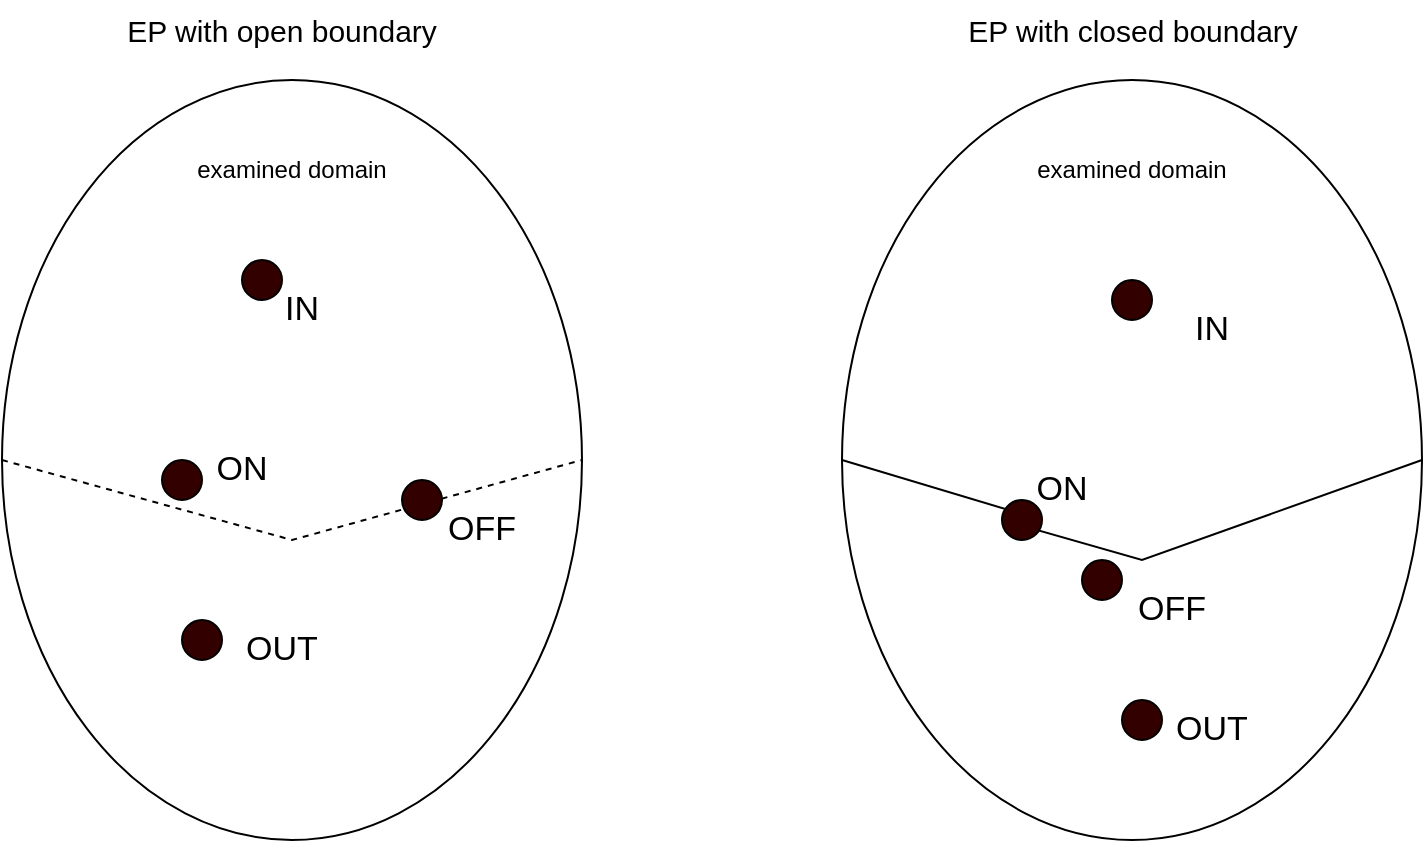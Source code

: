<mxfile version="21.3.2" type="device">
  <diagram name="Page-1" id="XOIwj79U8CsThIvM7l4O">
    <mxGraphModel dx="1018" dy="1409" grid="1" gridSize="10" guides="1" tooltips="1" connect="1" arrows="1" fold="1" page="1" pageScale="1" pageWidth="850" pageHeight="1100" math="0" shadow="0">
      <root>
        <mxCell id="0" />
        <mxCell id="1" parent="0" />
        <mxCell id="yDJCv5aYlXBETPwp00M8-1" value="" style="ellipse;whiteSpace=wrap;html=1;" vertex="1" parent="1">
          <mxGeometry x="40" y="70" width="290" height="380" as="geometry" />
        </mxCell>
        <mxCell id="yDJCv5aYlXBETPwp00M8-2" value="" style="ellipse;whiteSpace=wrap;html=1;" vertex="1" parent="1">
          <mxGeometry x="460" y="70" width="290" height="380" as="geometry" />
        </mxCell>
        <mxCell id="yDJCv5aYlXBETPwp00M8-3" value="" style="endArrow=none;dashed=1;html=1;rounded=0;exitX=0;exitY=0.5;exitDx=0;exitDy=0;entryX=1;entryY=0.5;entryDx=0;entryDy=0;" edge="1" parent="1" source="yDJCv5aYlXBETPwp00M8-1" target="yDJCv5aYlXBETPwp00M8-1">
          <mxGeometry width="50" height="50" relative="1" as="geometry">
            <mxPoint x="400" y="740" as="sourcePoint" />
            <mxPoint x="450" y="690" as="targetPoint" />
            <Array as="points">
              <mxPoint x="185" y="300" />
            </Array>
          </mxGeometry>
        </mxCell>
        <mxCell id="yDJCv5aYlXBETPwp00M8-4" value="" style="endArrow=none;html=1;rounded=0;entryX=0;entryY=0.5;entryDx=0;entryDy=0;exitX=1;exitY=0.5;exitDx=0;exitDy=0;" edge="1" parent="1" source="yDJCv5aYlXBETPwp00M8-9" target="yDJCv5aYlXBETPwp00M8-2">
          <mxGeometry width="50" height="50" relative="1" as="geometry">
            <mxPoint x="400" y="740" as="sourcePoint" />
            <mxPoint x="450" y="690" as="targetPoint" />
            <Array as="points" />
          </mxGeometry>
        </mxCell>
        <mxCell id="yDJCv5aYlXBETPwp00M8-5" value="" style="ellipse;whiteSpace=wrap;html=1;aspect=fixed;fillColor=#330000;" vertex="1" parent="1">
          <mxGeometry x="240" y="270" width="20" height="20" as="geometry" />
        </mxCell>
        <mxCell id="yDJCv5aYlXBETPwp00M8-6" value="" style="ellipse;whiteSpace=wrap;html=1;aspect=fixed;fillColor=#330000;" vertex="1" parent="1">
          <mxGeometry x="120" y="260" width="20" height="20" as="geometry" />
        </mxCell>
        <mxCell id="yDJCv5aYlXBETPwp00M8-7" value="" style="ellipse;whiteSpace=wrap;html=1;aspect=fixed;fillColor=#330000;" vertex="1" parent="1">
          <mxGeometry x="130" y="340" width="20" height="20" as="geometry" />
        </mxCell>
        <mxCell id="yDJCv5aYlXBETPwp00M8-8" value="" style="ellipse;whiteSpace=wrap;html=1;aspect=fixed;fillColor=#330000;" vertex="1" parent="1">
          <mxGeometry x="160" y="160" width="20" height="20" as="geometry" />
        </mxCell>
        <mxCell id="yDJCv5aYlXBETPwp00M8-10" value="" style="endArrow=none;html=1;rounded=0;entryX=0;entryY=0.5;entryDx=0;entryDy=0;exitX=1;exitY=0.5;exitDx=0;exitDy=0;" edge="1" parent="1" source="yDJCv5aYlXBETPwp00M8-2" target="yDJCv5aYlXBETPwp00M8-9">
          <mxGeometry width="50" height="50" relative="1" as="geometry">
            <mxPoint x="750" y="260" as="sourcePoint" />
            <mxPoint x="460" y="260" as="targetPoint" />
            <Array as="points">
              <mxPoint x="610" y="310" />
            </Array>
          </mxGeometry>
        </mxCell>
        <mxCell id="yDJCv5aYlXBETPwp00M8-9" value="" style="ellipse;whiteSpace=wrap;html=1;aspect=fixed;fillColor=#330000;" vertex="1" parent="1">
          <mxGeometry x="540" y="280" width="20" height="20" as="geometry" />
        </mxCell>
        <mxCell id="yDJCv5aYlXBETPwp00M8-11" value="" style="ellipse;whiteSpace=wrap;html=1;aspect=fixed;fillColor=#330000;" vertex="1" parent="1">
          <mxGeometry x="580" y="310" width="20" height="20" as="geometry" />
        </mxCell>
        <mxCell id="yDJCv5aYlXBETPwp00M8-12" value="" style="ellipse;whiteSpace=wrap;html=1;aspect=fixed;fillColor=#330000;" vertex="1" parent="1">
          <mxGeometry x="595" y="170" width="20" height="20" as="geometry" />
        </mxCell>
        <mxCell id="yDJCv5aYlXBETPwp00M8-13" value="" style="ellipse;whiteSpace=wrap;html=1;aspect=fixed;fillColor=#330000;" vertex="1" parent="1">
          <mxGeometry x="600" y="380" width="20" height="20" as="geometry" />
        </mxCell>
        <mxCell id="yDJCv5aYlXBETPwp00M8-14" value="&lt;font style=&quot;font-size: 17px;&quot;&gt;OUT&lt;/font&gt;" style="text;html=1;strokeColor=none;fillColor=none;align=center;verticalAlign=middle;whiteSpace=wrap;rounded=0;" vertex="1" parent="1">
          <mxGeometry x="615" y="380" width="60" height="30" as="geometry" />
        </mxCell>
        <mxCell id="yDJCv5aYlXBETPwp00M8-15" value="&lt;font style=&quot;font-size: 17px;&quot;&gt;OUT&lt;/font&gt;" style="text;html=1;strokeColor=none;fillColor=none;align=center;verticalAlign=middle;whiteSpace=wrap;rounded=0;" vertex="1" parent="1">
          <mxGeometry x="150" y="340" width="60" height="30" as="geometry" />
        </mxCell>
        <mxCell id="yDJCv5aYlXBETPwp00M8-16" value="&lt;font style=&quot;font-size: 17px;&quot;&gt;OFF&lt;/font&gt;" style="text;html=1;strokeColor=none;fillColor=none;align=center;verticalAlign=middle;whiteSpace=wrap;rounded=0;" vertex="1" parent="1">
          <mxGeometry x="595" y="320" width="60" height="30" as="geometry" />
        </mxCell>
        <mxCell id="yDJCv5aYlXBETPwp00M8-17" value="&lt;font style=&quot;font-size: 17px;&quot;&gt;ON&lt;/font&gt;" style="text;html=1;strokeColor=none;fillColor=none;align=center;verticalAlign=middle;whiteSpace=wrap;rounded=0;" vertex="1" parent="1">
          <mxGeometry x="540" y="260" width="60" height="30" as="geometry" />
        </mxCell>
        <mxCell id="yDJCv5aYlXBETPwp00M8-18" value="&lt;font style=&quot;font-size: 17px;&quot;&gt;IN&lt;/font&gt;" style="text;html=1;strokeColor=none;fillColor=none;align=center;verticalAlign=middle;whiteSpace=wrap;rounded=0;" vertex="1" parent="1">
          <mxGeometry x="615" y="180" width="60" height="30" as="geometry" />
        </mxCell>
        <mxCell id="yDJCv5aYlXBETPwp00M8-20" value="&lt;font style=&quot;font-size: 17px;&quot;&gt;OFF&lt;/font&gt;" style="text;html=1;strokeColor=none;fillColor=none;align=center;verticalAlign=middle;whiteSpace=wrap;rounded=0;" vertex="1" parent="1">
          <mxGeometry x="250" y="280" width="60" height="30" as="geometry" />
        </mxCell>
        <mxCell id="yDJCv5aYlXBETPwp00M8-21" value="&lt;font style=&quot;font-size: 17px;&quot;&gt;ON&lt;/font&gt;" style="text;html=1;strokeColor=none;fillColor=none;align=center;verticalAlign=middle;whiteSpace=wrap;rounded=0;" vertex="1" parent="1">
          <mxGeometry x="130" y="250" width="60" height="30" as="geometry" />
        </mxCell>
        <mxCell id="yDJCv5aYlXBETPwp00M8-22" value="&lt;font style=&quot;font-size: 17px;&quot;&gt;IN&lt;/font&gt;" style="text;html=1;strokeColor=none;fillColor=none;align=center;verticalAlign=middle;whiteSpace=wrap;rounded=0;" vertex="1" parent="1">
          <mxGeometry x="160" y="170" width="60" height="30" as="geometry" />
        </mxCell>
        <mxCell id="yDJCv5aYlXBETPwp00M8-23" value="examined domain" style="text;html=1;strokeColor=none;fillColor=none;align=center;verticalAlign=middle;whiteSpace=wrap;rounded=0;" vertex="1" parent="1">
          <mxGeometry x="120" y="100" width="130" height="30" as="geometry" />
        </mxCell>
        <mxCell id="yDJCv5aYlXBETPwp00M8-24" value="examined domain" style="text;html=1;strokeColor=none;fillColor=none;align=center;verticalAlign=middle;whiteSpace=wrap;rounded=0;" vertex="1" parent="1">
          <mxGeometry x="540" y="100" width="130" height="30" as="geometry" />
        </mxCell>
        <mxCell id="yDJCv5aYlXBETPwp00M8-25" value="&lt;div style=&quot;font-size: 13px;&quot;&gt;&lt;font style=&quot;font-size: 15px;&quot;&gt;EP with open boundary&lt;/font&gt;&lt;/div&gt;" style="text;html=1;strokeColor=none;fillColor=none;align=center;verticalAlign=middle;whiteSpace=wrap;rounded=0;" vertex="1" parent="1">
          <mxGeometry x="95" y="30" width="170" height="30" as="geometry" />
        </mxCell>
        <mxCell id="yDJCv5aYlXBETPwp00M8-26" value="&lt;div style=&quot;font-size: 15px;&quot;&gt;EP with closed boundary&lt;/div&gt;" style="text;html=1;strokeColor=none;fillColor=none;align=center;verticalAlign=middle;whiteSpace=wrap;rounded=0;" vertex="1" parent="1">
          <mxGeometry x="517.5" y="30" width="175" height="30" as="geometry" />
        </mxCell>
      </root>
    </mxGraphModel>
  </diagram>
</mxfile>
